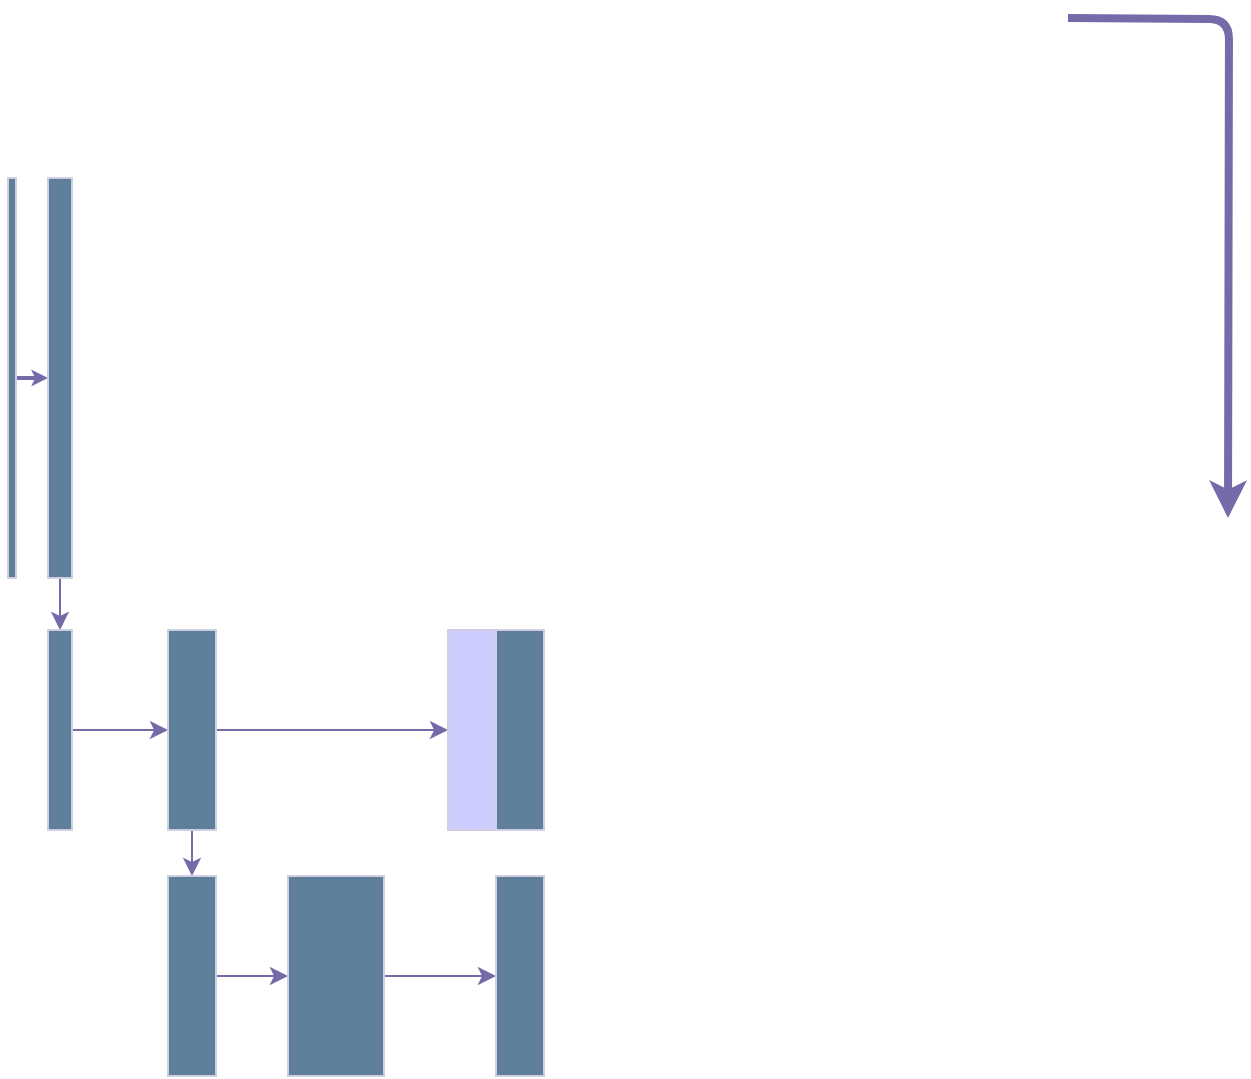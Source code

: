 <mxfile version="21.0.6" type="github">
  <diagram name="Page-1" id="H-ni-HpC8lPH4T10W9u9">
    <mxGraphModel dx="913" dy="920" grid="1" gridSize="10" guides="1" tooltips="1" connect="1" arrows="1" fold="1" page="1" pageScale="1" pageWidth="850" pageHeight="1100" math="0" shadow="0">
      <root>
        <mxCell id="0" />
        <mxCell id="1" parent="0" />
        <mxCell id="Ak-s-6grsqpdPACAX_Eb-4" style="edgeStyle=orthogonalEdgeStyle;rounded=1;orthogonalLoop=1;jettySize=auto;html=1;strokeColor=#736CA8;fontColor=#1A1A1A;shadow=0;fillColor=default;strokeWidth=4;" edge="1" parent="1">
          <mxGeometry relative="1" as="geometry">
            <mxPoint x="740" y="380" as="targetPoint" />
            <mxPoint x="660" y="130" as="sourcePoint" />
          </mxGeometry>
        </mxCell>
        <mxCell id="Ak-s-6grsqpdPACAX_Eb-9" style="edgeStyle=orthogonalEdgeStyle;rounded=0;orthogonalLoop=1;jettySize=auto;html=1;exitX=0;exitY=0.5;exitDx=0;exitDy=0;entryX=0;entryY=0.5;entryDx=0;entryDy=0;strokeColor=#736CA8;fontColor=#1A1A1A;strokeWidth=2;endSize=2;" edge="1" parent="1" source="Ak-s-6grsqpdPACAX_Eb-1" target="Ak-s-6grsqpdPACAX_Eb-6">
          <mxGeometry relative="1" as="geometry" />
        </mxCell>
        <mxCell id="Ak-s-6grsqpdPACAX_Eb-1" value="" style="whiteSpace=wrap;html=1;labelBackgroundColor=none;fillColor=#5D7F99;strokeColor=#D0CEE2;fontColor=#1A1A1A;" vertex="1" parent="1">
          <mxGeometry x="130" y="210" width="4" height="200" as="geometry" />
        </mxCell>
        <mxCell id="Ak-s-6grsqpdPACAX_Eb-11" style="edgeStyle=orthogonalEdgeStyle;rounded=0;orthogonalLoop=1;jettySize=auto;html=1;exitX=0.5;exitY=1;exitDx=0;exitDy=0;entryX=0.5;entryY=0;entryDx=0;entryDy=0;strokeColor=#736CA8;fontColor=#1A1A1A;" edge="1" parent="1" source="Ak-s-6grsqpdPACAX_Eb-6" target="Ak-s-6grsqpdPACAX_Eb-7">
          <mxGeometry relative="1" as="geometry" />
        </mxCell>
        <mxCell id="Ak-s-6grsqpdPACAX_Eb-6" value="" style="whiteSpace=wrap;html=1;labelBackgroundColor=none;fillColor=#5D7F99;strokeColor=#D0CEE2;fontColor=#1A1A1A;" vertex="1" parent="1">
          <mxGeometry x="150" y="210" width="12" height="200" as="geometry" />
        </mxCell>
        <mxCell id="Ak-s-6grsqpdPACAX_Eb-13" style="edgeStyle=orthogonalEdgeStyle;rounded=0;orthogonalLoop=1;jettySize=auto;html=1;exitX=1;exitY=0.5;exitDx=0;exitDy=0;entryX=0;entryY=0.5;entryDx=0;entryDy=0;strokeColor=#736CA8;fontColor=#1A1A1A;" edge="1" parent="1" source="Ak-s-6grsqpdPACAX_Eb-7" target="Ak-s-6grsqpdPACAX_Eb-12">
          <mxGeometry relative="1" as="geometry" />
        </mxCell>
        <mxCell id="Ak-s-6grsqpdPACAX_Eb-7" value="" style="whiteSpace=wrap;html=1;labelBackgroundColor=none;fillColor=#5D7F99;strokeColor=#D0CEE2;fontColor=#1A1A1A;" vertex="1" parent="1">
          <mxGeometry x="150" y="436" width="12" height="100" as="geometry" />
        </mxCell>
        <mxCell id="Ak-s-6grsqpdPACAX_Eb-16" style="edgeStyle=orthogonalEdgeStyle;rounded=0;orthogonalLoop=1;jettySize=auto;html=1;exitX=0.5;exitY=1;exitDx=0;exitDy=0;entryX=0.5;entryY=0;entryDx=0;entryDy=0;strokeColor=#736CA8;fontColor=#1A1A1A;" edge="1" parent="1" source="Ak-s-6grsqpdPACAX_Eb-12" target="Ak-s-6grsqpdPACAX_Eb-14">
          <mxGeometry relative="1" as="geometry" />
        </mxCell>
        <mxCell id="Ak-s-6grsqpdPACAX_Eb-22" style="edgeStyle=orthogonalEdgeStyle;rounded=0;orthogonalLoop=1;jettySize=auto;html=1;exitX=1;exitY=0.5;exitDx=0;exitDy=0;entryX=0;entryY=0.5;entryDx=0;entryDy=0;strokeColor=#736CA8;fontColor=#1A1A1A;" edge="1" parent="1" source="Ak-s-6grsqpdPACAX_Eb-12" target="Ak-s-6grsqpdPACAX_Eb-20">
          <mxGeometry relative="1" as="geometry" />
        </mxCell>
        <mxCell id="Ak-s-6grsqpdPACAX_Eb-12" value="" style="whiteSpace=wrap;html=1;labelBackgroundColor=none;fillColor=#5D7F99;strokeColor=#D0CEE2;fontColor=#1A1A1A;" vertex="1" parent="1">
          <mxGeometry x="210" y="436" width="24" height="100" as="geometry" />
        </mxCell>
        <mxCell id="Ak-s-6grsqpdPACAX_Eb-17" style="edgeStyle=orthogonalEdgeStyle;rounded=0;orthogonalLoop=1;jettySize=auto;html=1;exitX=1;exitY=0.5;exitDx=0;exitDy=0;entryX=0;entryY=0.5;entryDx=0;entryDy=0;strokeColor=#736CA8;fontColor=#1A1A1A;" edge="1" parent="1" source="Ak-s-6grsqpdPACAX_Eb-14" target="Ak-s-6grsqpdPACAX_Eb-15">
          <mxGeometry relative="1" as="geometry" />
        </mxCell>
        <mxCell id="Ak-s-6grsqpdPACAX_Eb-14" value="" style="whiteSpace=wrap;html=1;labelBackgroundColor=none;fillColor=#5D7F99;strokeColor=#D0CEE2;fontColor=#1A1A1A;" vertex="1" parent="1">
          <mxGeometry x="210" y="559" width="24" height="100" as="geometry" />
        </mxCell>
        <mxCell id="Ak-s-6grsqpdPACAX_Eb-19" style="edgeStyle=orthogonalEdgeStyle;rounded=0;orthogonalLoop=1;jettySize=auto;html=1;exitX=1;exitY=0.5;exitDx=0;exitDy=0;entryX=0;entryY=0.5;entryDx=0;entryDy=0;strokeColor=#736CA8;fontColor=#1A1A1A;" edge="1" parent="1" source="Ak-s-6grsqpdPACAX_Eb-15" target="Ak-s-6grsqpdPACAX_Eb-18">
          <mxGeometry relative="1" as="geometry" />
        </mxCell>
        <mxCell id="Ak-s-6grsqpdPACAX_Eb-15" value="" style="whiteSpace=wrap;html=1;labelBackgroundColor=none;fillColor=#5D7F99;strokeColor=#D0CEE2;fontColor=#1A1A1A;" vertex="1" parent="1">
          <mxGeometry x="270" y="559" width="48" height="100" as="geometry" />
        </mxCell>
        <mxCell id="Ak-s-6grsqpdPACAX_Eb-18" value="" style="whiteSpace=wrap;html=1;labelBackgroundColor=none;fillColor=#5D7F99;strokeColor=#D0CEE2;fontColor=#1A1A1A;" vertex="1" parent="1">
          <mxGeometry x="374" y="559" width="24" height="100" as="geometry" />
        </mxCell>
        <mxCell id="Ak-s-6grsqpdPACAX_Eb-20" value="" style="whiteSpace=wrap;html=1;labelBackgroundColor=none;fillColor=#CCCCFF;strokeColor=#D0CEE2;fontColor=#1A1A1A;" vertex="1" parent="1">
          <mxGeometry x="350" y="436" width="24" height="100" as="geometry" />
        </mxCell>
        <mxCell id="Ak-s-6grsqpdPACAX_Eb-21" value="" style="whiteSpace=wrap;html=1;labelBackgroundColor=none;fillColor=#5D7F99;strokeColor=#D0CEE2;fontColor=#1A1A1A;" vertex="1" parent="1">
          <mxGeometry x="374" y="436" width="24" height="100" as="geometry" />
        </mxCell>
      </root>
    </mxGraphModel>
  </diagram>
</mxfile>
